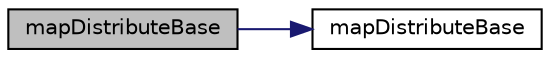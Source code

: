 digraph "mapDistributeBase"
{
  bgcolor="transparent";
  edge [fontname="Helvetica",fontsize="10",labelfontname="Helvetica",labelfontsize="10"];
  node [fontname="Helvetica",fontsize="10",shape=record];
  rankdir="LR";
  Node3 [label="mapDistributeBase",height=0.2,width=0.4,color="black", fillcolor="grey75", style="filled", fontcolor="black"];
  Node3 -> Node4 [color="midnightblue",fontsize="10",style="solid",fontname="Helvetica"];
  Node4 [label="mapDistributeBase",height=0.2,width=0.4,color="black",URL="$a28525.html#a2bdb1d05be1ba484715af9b1843f87a2",tooltip="Construct null. "];
}
